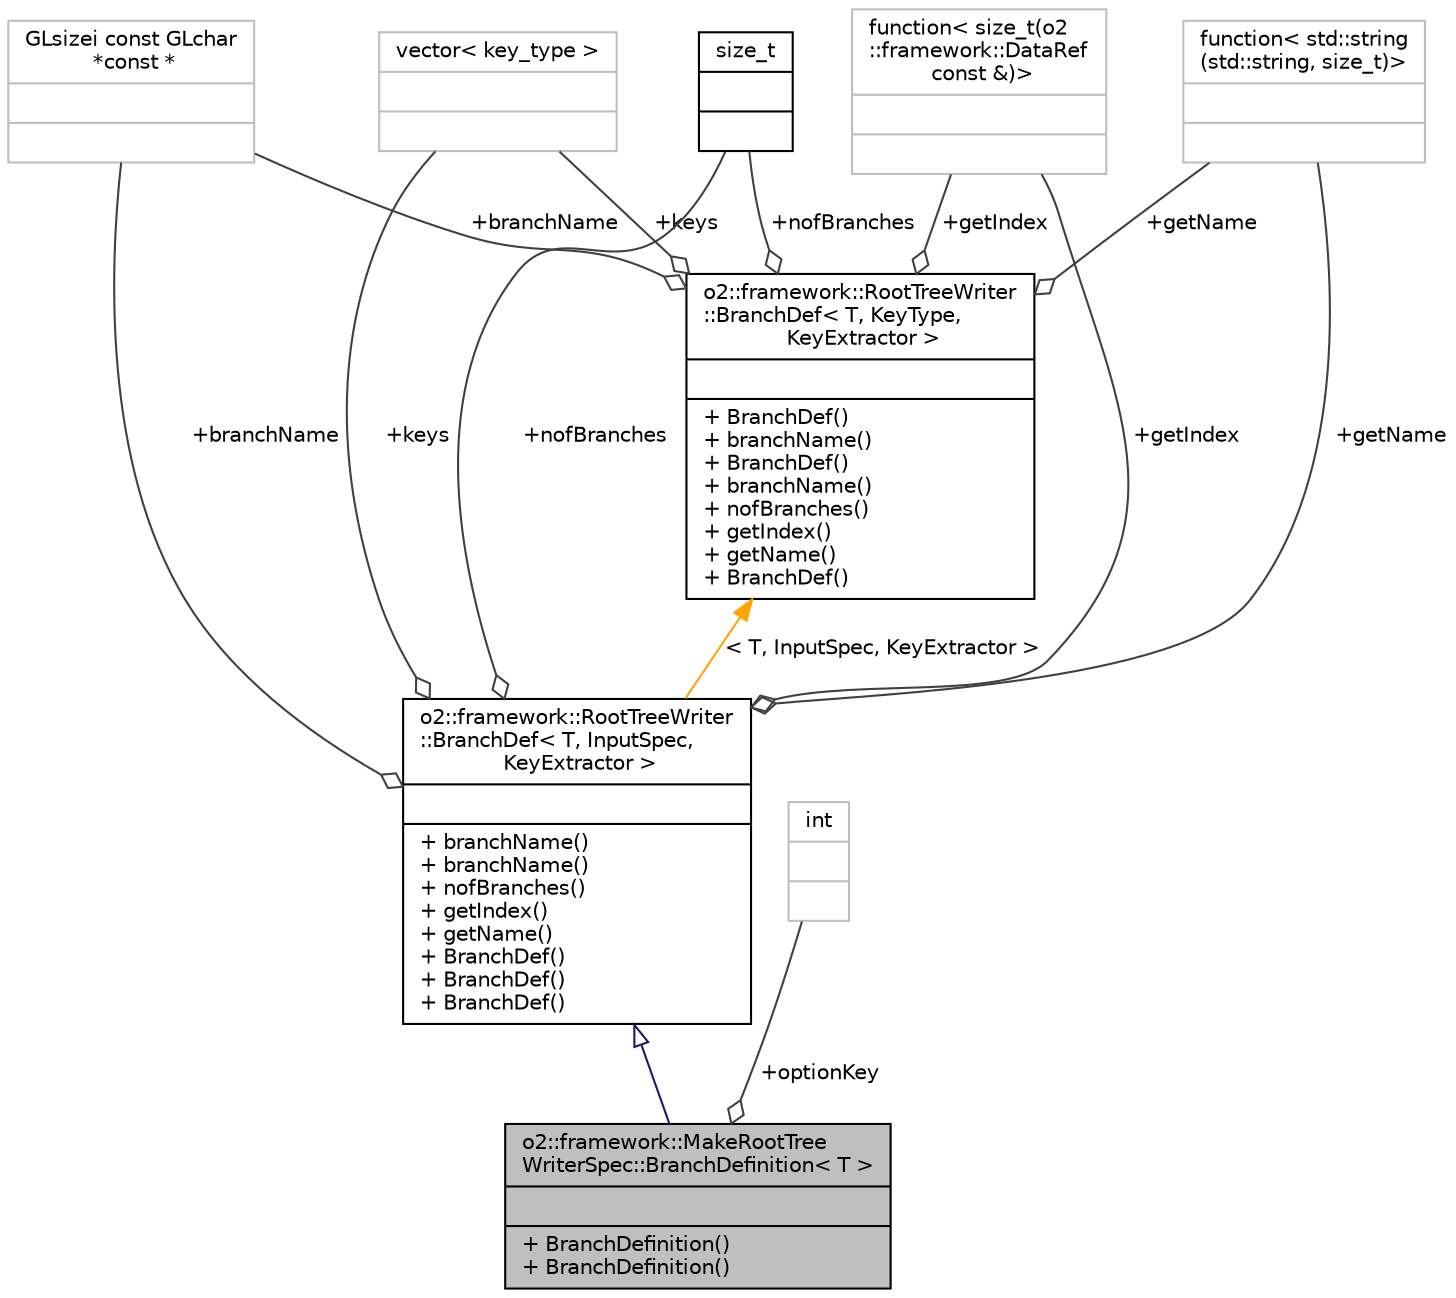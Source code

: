 digraph "o2::framework::MakeRootTreeWriterSpec::BranchDefinition&lt; T &gt;"
{
 // INTERACTIVE_SVG=YES
  bgcolor="transparent";
  edge [fontname="Helvetica",fontsize="10",labelfontname="Helvetica",labelfontsize="10"];
  node [fontname="Helvetica",fontsize="10",shape=record];
  Node1 [label="{o2::framework::MakeRootTree\lWriterSpec::BranchDefinition\< T \>\n||+ BranchDefinition()\l+ BranchDefinition()\l}",height=0.2,width=0.4,color="black", fillcolor="grey75", style="filled" fontcolor="black"];
  Node2 -> Node1 [dir="back",color="midnightblue",fontsize="10",style="solid",arrowtail="onormal",fontname="Helvetica"];
  Node2 [label="{o2::framework::RootTreeWriter\l::BranchDef\< T, InputSpec,\l KeyExtractor \>\n||+ branchName()\l+ branchName()\l+ nofBranches()\l+ getIndex()\l+ getName()\l+ BranchDef()\l+ BranchDef()\l+ BranchDef()\l}",height=0.2,width=0.4,color="black",URL="$d6/d72/structo2_1_1framework_1_1RootTreeWriter_1_1BranchDef.html"];
  Node3 -> Node2 [color="grey25",fontsize="10",style="solid",label=" +branchName" ,arrowhead="odiamond",fontname="Helvetica"];
  Node3 [label="{GLsizei const GLchar\l *const *\n||}",height=0.2,width=0.4,color="grey75"];
  Node4 -> Node2 [color="grey25",fontsize="10",style="solid",label=" +keys" ,arrowhead="odiamond",fontname="Helvetica"];
  Node4 [label="{vector\< key_type \>\n||}",height=0.2,width=0.4,color="grey75"];
  Node5 -> Node2 [color="grey25",fontsize="10",style="solid",label=" +nofBranches" ,arrowhead="odiamond",fontname="Helvetica"];
  Node5 [label="{size_t\n||}",height=0.2,width=0.4,color="black",URL="$dd/de2/classsize__t.html"];
  Node6 -> Node2 [color="grey25",fontsize="10",style="solid",label=" +getName" ,arrowhead="odiamond",fontname="Helvetica"];
  Node6 [label="{function\< std::string\l(std::string, size_t)\>\n||}",height=0.2,width=0.4,color="grey75"];
  Node7 -> Node2 [color="grey25",fontsize="10",style="solid",label=" +getIndex" ,arrowhead="odiamond",fontname="Helvetica"];
  Node7 [label="{function\< size_t(o2\l::framework::DataRef\l const &)\>\n||}",height=0.2,width=0.4,color="grey75"];
  Node8 -> Node2 [dir="back",color="orange",fontsize="10",style="solid",label=" \< T, InputSpec, KeyExtractor \>" ,fontname="Helvetica"];
  Node8 [label="{o2::framework::RootTreeWriter\l::BranchDef\< T, KeyType,\l KeyExtractor \>\n||+ BranchDef()\l+ branchName()\l+ BranchDef()\l+ branchName()\l+ nofBranches()\l+ getIndex()\l+ getName()\l+ BranchDef()\l}",height=0.2,width=0.4,color="black",URL="$d6/d72/structo2_1_1framework_1_1RootTreeWriter_1_1BranchDef.html"];
  Node3 -> Node8 [color="grey25",fontsize="10",style="solid",label=" +branchName" ,arrowhead="odiamond",fontname="Helvetica"];
  Node4 -> Node8 [color="grey25",fontsize="10",style="solid",label=" +keys" ,arrowhead="odiamond",fontname="Helvetica"];
  Node6 -> Node8 [color="grey25",fontsize="10",style="solid",label=" +getName" ,arrowhead="odiamond",fontname="Helvetica"];
  Node7 -> Node8 [color="grey25",fontsize="10",style="solid",label=" +getIndex" ,arrowhead="odiamond",fontname="Helvetica"];
  Node5 -> Node8 [color="grey25",fontsize="10",style="solid",label=" +nofBranches" ,arrowhead="odiamond",fontname="Helvetica"];
  Node9 -> Node1 [color="grey25",fontsize="10",style="solid",label=" +optionKey" ,arrowhead="odiamond",fontname="Helvetica"];
  Node9 [label="{int\n||}",height=0.2,width=0.4,color="grey75"];
}
